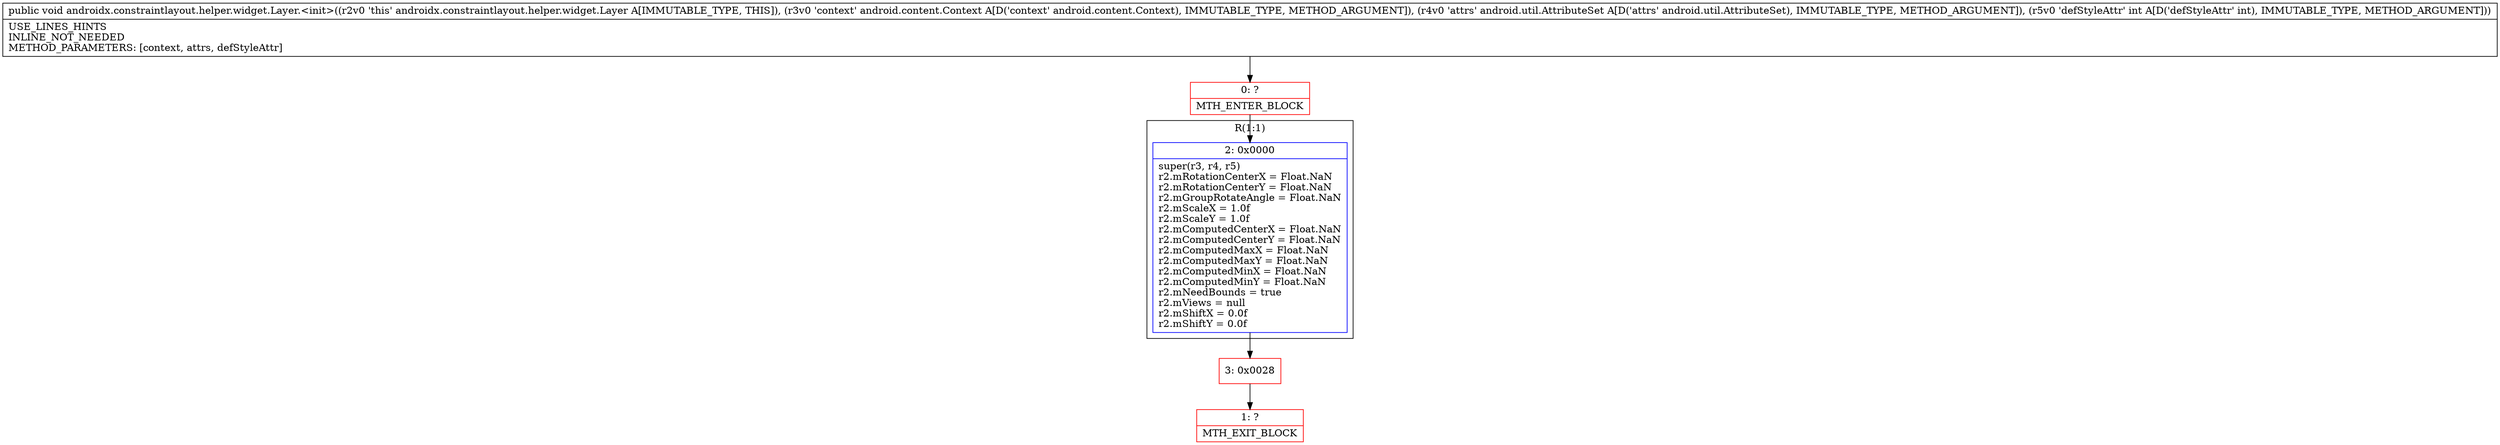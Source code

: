 digraph "CFG forandroidx.constraintlayout.helper.widget.Layer.\<init\>(Landroid\/content\/Context;Landroid\/util\/AttributeSet;I)V" {
subgraph cluster_Region_638371437 {
label = "R(1:1)";
node [shape=record,color=blue];
Node_2 [shape=record,label="{2\:\ 0x0000|super(r3, r4, r5)\lr2.mRotationCenterX = Float.NaN\lr2.mRotationCenterY = Float.NaN\lr2.mGroupRotateAngle = Float.NaN\lr2.mScaleX = 1.0f\lr2.mScaleY = 1.0f\lr2.mComputedCenterX = Float.NaN\lr2.mComputedCenterY = Float.NaN\lr2.mComputedMaxX = Float.NaN\lr2.mComputedMaxY = Float.NaN\lr2.mComputedMinX = Float.NaN\lr2.mComputedMinY = Float.NaN\lr2.mNeedBounds = true\lr2.mViews = null\lr2.mShiftX = 0.0f\lr2.mShiftY = 0.0f\l}"];
}
Node_0 [shape=record,color=red,label="{0\:\ ?|MTH_ENTER_BLOCK\l}"];
Node_3 [shape=record,color=red,label="{3\:\ 0x0028}"];
Node_1 [shape=record,color=red,label="{1\:\ ?|MTH_EXIT_BLOCK\l}"];
MethodNode[shape=record,label="{public void androidx.constraintlayout.helper.widget.Layer.\<init\>((r2v0 'this' androidx.constraintlayout.helper.widget.Layer A[IMMUTABLE_TYPE, THIS]), (r3v0 'context' android.content.Context A[D('context' android.content.Context), IMMUTABLE_TYPE, METHOD_ARGUMENT]), (r4v0 'attrs' android.util.AttributeSet A[D('attrs' android.util.AttributeSet), IMMUTABLE_TYPE, METHOD_ARGUMENT]), (r5v0 'defStyleAttr' int A[D('defStyleAttr' int), IMMUTABLE_TYPE, METHOD_ARGUMENT]))  | USE_LINES_HINTS\lINLINE_NOT_NEEDED\lMETHOD_PARAMETERS: [context, attrs, defStyleAttr]\l}"];
MethodNode -> Node_0;Node_2 -> Node_3;
Node_0 -> Node_2;
Node_3 -> Node_1;
}

